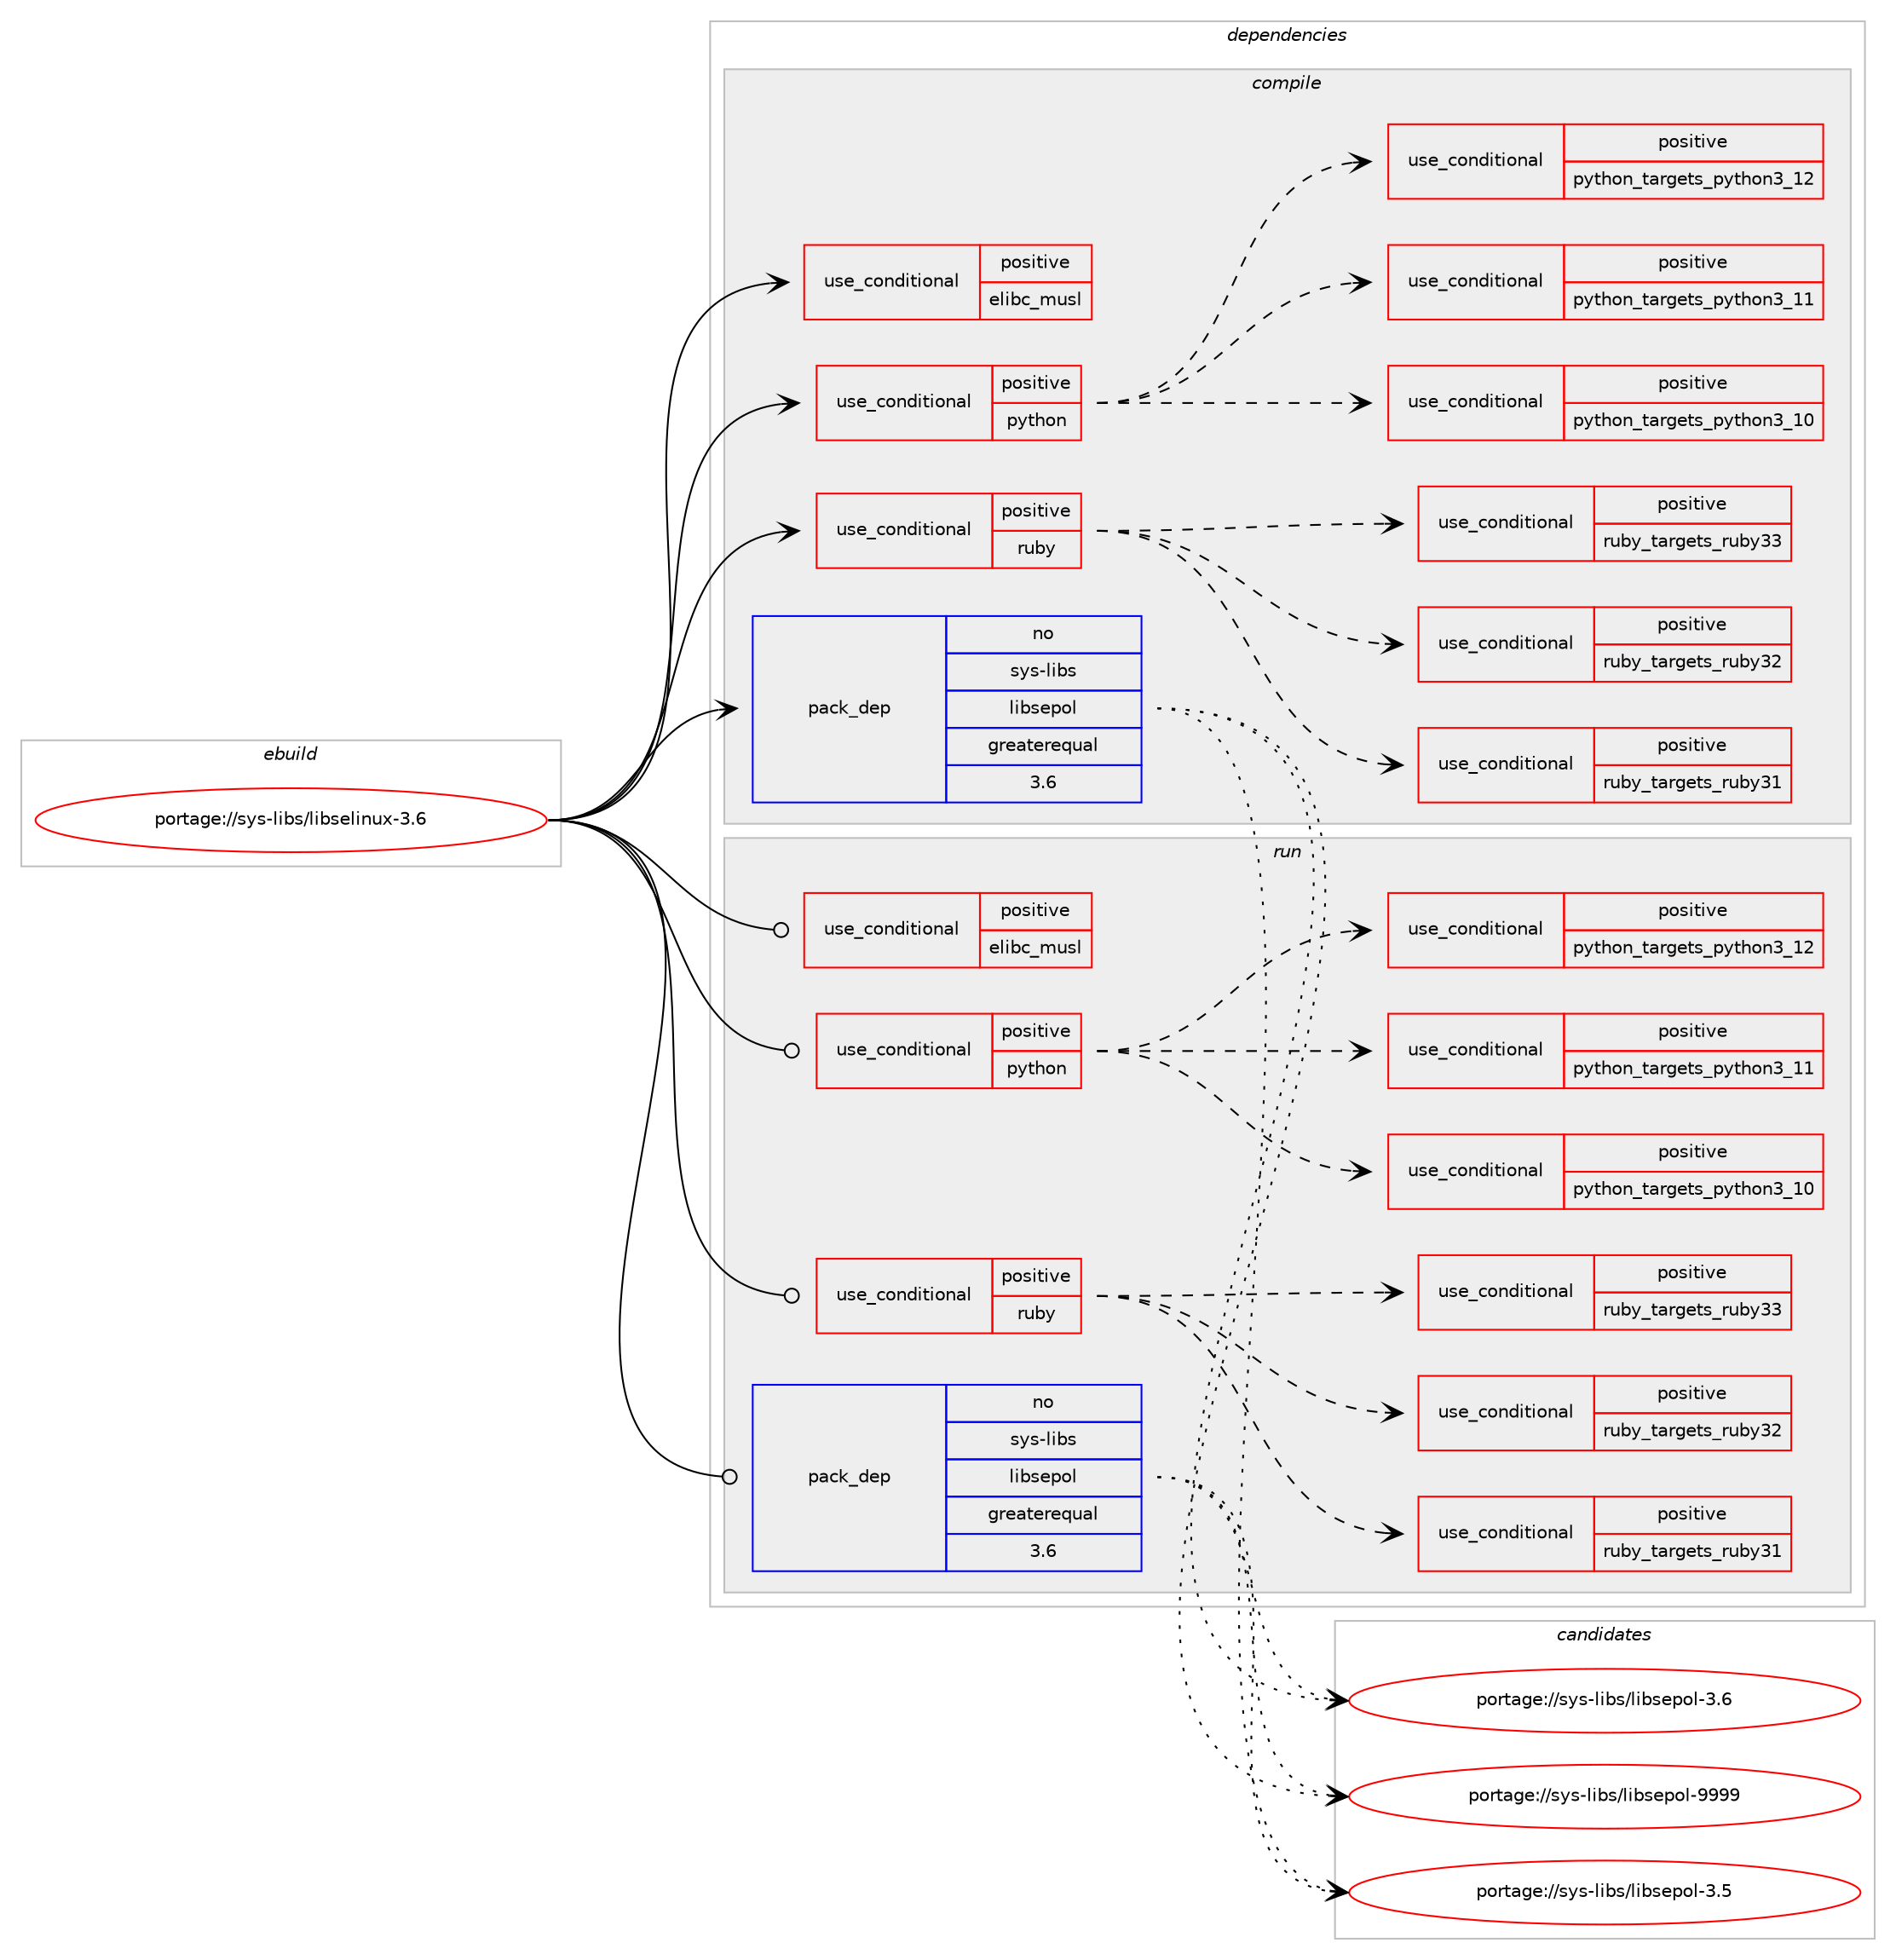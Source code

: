 digraph prolog {

# *************
# Graph options
# *************

newrank=true;
concentrate=true;
compound=true;
graph [rankdir=LR,fontname=Helvetica,fontsize=10,ranksep=1.5];#, ranksep=2.5, nodesep=0.2];
edge  [arrowhead=vee];
node  [fontname=Helvetica,fontsize=10];

# **********
# The ebuild
# **********

subgraph cluster_leftcol {
color=gray;
rank=same;
label=<<i>ebuild</i>>;
id [label="portage://sys-libs/libselinux-3.6", color=red, width=4, href="../sys-libs/libselinux-3.6.svg"];
}

# ****************
# The dependencies
# ****************

subgraph cluster_midcol {
color=gray;
label=<<i>dependencies</i>>;
subgraph cluster_compile {
fillcolor="#eeeeee";
style=filled;
label=<<i>compile</i>>;
subgraph cond16012 {
dependency23981 [label=<<TABLE BORDER="0" CELLBORDER="1" CELLSPACING="0" CELLPADDING="4"><TR><TD ROWSPAN="3" CELLPADDING="10">use_conditional</TD></TR><TR><TD>positive</TD></TR><TR><TD>elibc_musl</TD></TR></TABLE>>, shape=none, color=red];
# *** BEGIN UNKNOWN DEPENDENCY TYPE (TODO) ***
# dependency23981 -> package_dependency(portage://sys-libs/libselinux-3.6,install,no,sys-libs,fts-standalone,none,[,,],[],[])
# *** END UNKNOWN DEPENDENCY TYPE (TODO) ***

}
id:e -> dependency23981:w [weight=20,style="solid",arrowhead="vee"];
subgraph cond16013 {
dependency23982 [label=<<TABLE BORDER="0" CELLBORDER="1" CELLSPACING="0" CELLPADDING="4"><TR><TD ROWSPAN="3" CELLPADDING="10">use_conditional</TD></TR><TR><TD>positive</TD></TR><TR><TD>python</TD></TR></TABLE>>, shape=none, color=red];
subgraph cond16014 {
dependency23983 [label=<<TABLE BORDER="0" CELLBORDER="1" CELLSPACING="0" CELLPADDING="4"><TR><TD ROWSPAN="3" CELLPADDING="10">use_conditional</TD></TR><TR><TD>positive</TD></TR><TR><TD>python_targets_python3_10</TD></TR></TABLE>>, shape=none, color=red];
# *** BEGIN UNKNOWN DEPENDENCY TYPE (TODO) ***
# dependency23983 -> package_dependency(portage://sys-libs/libselinux-3.6,install,no,dev-lang,python,none,[,,],[slot(3.10)],[])
# *** END UNKNOWN DEPENDENCY TYPE (TODO) ***

}
dependency23982:e -> dependency23983:w [weight=20,style="dashed",arrowhead="vee"];
subgraph cond16015 {
dependency23984 [label=<<TABLE BORDER="0" CELLBORDER="1" CELLSPACING="0" CELLPADDING="4"><TR><TD ROWSPAN="3" CELLPADDING="10">use_conditional</TD></TR><TR><TD>positive</TD></TR><TR><TD>python_targets_python3_11</TD></TR></TABLE>>, shape=none, color=red];
# *** BEGIN UNKNOWN DEPENDENCY TYPE (TODO) ***
# dependency23984 -> package_dependency(portage://sys-libs/libselinux-3.6,install,no,dev-lang,python,none,[,,],[slot(3.11)],[])
# *** END UNKNOWN DEPENDENCY TYPE (TODO) ***

}
dependency23982:e -> dependency23984:w [weight=20,style="dashed",arrowhead="vee"];
subgraph cond16016 {
dependency23985 [label=<<TABLE BORDER="0" CELLBORDER="1" CELLSPACING="0" CELLPADDING="4"><TR><TD ROWSPAN="3" CELLPADDING="10">use_conditional</TD></TR><TR><TD>positive</TD></TR><TR><TD>python_targets_python3_12</TD></TR></TABLE>>, shape=none, color=red];
# *** BEGIN UNKNOWN DEPENDENCY TYPE (TODO) ***
# dependency23985 -> package_dependency(portage://sys-libs/libselinux-3.6,install,no,dev-lang,python,none,[,,],[slot(3.12)],[])
# *** END UNKNOWN DEPENDENCY TYPE (TODO) ***

}
dependency23982:e -> dependency23985:w [weight=20,style="dashed",arrowhead="vee"];
}
id:e -> dependency23982:w [weight=20,style="solid",arrowhead="vee"];
subgraph cond16017 {
dependency23986 [label=<<TABLE BORDER="0" CELLBORDER="1" CELLSPACING="0" CELLPADDING="4"><TR><TD ROWSPAN="3" CELLPADDING="10">use_conditional</TD></TR><TR><TD>positive</TD></TR><TR><TD>ruby</TD></TR></TABLE>>, shape=none, color=red];
subgraph cond16018 {
dependency23987 [label=<<TABLE BORDER="0" CELLBORDER="1" CELLSPACING="0" CELLPADDING="4"><TR><TD ROWSPAN="3" CELLPADDING="10">use_conditional</TD></TR><TR><TD>positive</TD></TR><TR><TD>ruby_targets_ruby31</TD></TR></TABLE>>, shape=none, color=red];
# *** BEGIN UNKNOWN DEPENDENCY TYPE (TODO) ***
# dependency23987 -> package_dependency(portage://sys-libs/libselinux-3.6,install,no,dev-lang,ruby,none,[,,],[slot(3.1)],[])
# *** END UNKNOWN DEPENDENCY TYPE (TODO) ***

}
dependency23986:e -> dependency23987:w [weight=20,style="dashed",arrowhead="vee"];
subgraph cond16019 {
dependency23988 [label=<<TABLE BORDER="0" CELLBORDER="1" CELLSPACING="0" CELLPADDING="4"><TR><TD ROWSPAN="3" CELLPADDING="10">use_conditional</TD></TR><TR><TD>positive</TD></TR><TR><TD>ruby_targets_ruby32</TD></TR></TABLE>>, shape=none, color=red];
# *** BEGIN UNKNOWN DEPENDENCY TYPE (TODO) ***
# dependency23988 -> package_dependency(portage://sys-libs/libselinux-3.6,install,no,dev-lang,ruby,none,[,,],[slot(3.2)],[])
# *** END UNKNOWN DEPENDENCY TYPE (TODO) ***

}
dependency23986:e -> dependency23988:w [weight=20,style="dashed",arrowhead="vee"];
subgraph cond16020 {
dependency23989 [label=<<TABLE BORDER="0" CELLBORDER="1" CELLSPACING="0" CELLPADDING="4"><TR><TD ROWSPAN="3" CELLPADDING="10">use_conditional</TD></TR><TR><TD>positive</TD></TR><TR><TD>ruby_targets_ruby33</TD></TR></TABLE>>, shape=none, color=red];
# *** BEGIN UNKNOWN DEPENDENCY TYPE (TODO) ***
# dependency23989 -> package_dependency(portage://sys-libs/libselinux-3.6,install,no,dev-lang,ruby,none,[,,],[slot(3.3)],[])
# *** END UNKNOWN DEPENDENCY TYPE (TODO) ***

}
dependency23986:e -> dependency23989:w [weight=20,style="dashed",arrowhead="vee"];
}
id:e -> dependency23986:w [weight=20,style="solid",arrowhead="vee"];
# *** BEGIN UNKNOWN DEPENDENCY TYPE (TODO) ***
# id -> package_dependency(portage://sys-libs/libselinux-3.6,install,no,dev-libs,libpcre2,none,[,,],any_same_slot,[use(optenable(static-libs),none),use(optenable(abi_x86_32),negative),use(optenable(abi_x86_64),negative),use(optenable(abi_x86_x32),negative),use(optenable(abi_mips_n32),negative),use(optenable(abi_mips_n64),negative),use(optenable(abi_mips_o32),negative),use(optenable(abi_s390_32),negative),use(optenable(abi_s390_64),negative)])
# *** END UNKNOWN DEPENDENCY TYPE (TODO) ***

subgraph pack7754 {
dependency23990 [label=<<TABLE BORDER="0" CELLBORDER="1" CELLSPACING="0" CELLPADDING="4" WIDTH="220"><TR><TD ROWSPAN="6" CELLPADDING="30">pack_dep</TD></TR><TR><TD WIDTH="110">no</TD></TR><TR><TD>sys-libs</TD></TR><TR><TD>libsepol</TD></TR><TR><TD>greaterequal</TD></TR><TR><TD>3.6</TD></TR></TABLE>>, shape=none, color=blue];
}
id:e -> dependency23990:w [weight=20,style="solid",arrowhead="vee"];
}
subgraph cluster_compileandrun {
fillcolor="#eeeeee";
style=filled;
label=<<i>compile and run</i>>;
}
subgraph cluster_run {
fillcolor="#eeeeee";
style=filled;
label=<<i>run</i>>;
subgraph cond16021 {
dependency23991 [label=<<TABLE BORDER="0" CELLBORDER="1" CELLSPACING="0" CELLPADDING="4"><TR><TD ROWSPAN="3" CELLPADDING="10">use_conditional</TD></TR><TR><TD>positive</TD></TR><TR><TD>elibc_musl</TD></TR></TABLE>>, shape=none, color=red];
# *** BEGIN UNKNOWN DEPENDENCY TYPE (TODO) ***
# dependency23991 -> package_dependency(portage://sys-libs/libselinux-3.6,run,no,sys-libs,fts-standalone,none,[,,],[],[])
# *** END UNKNOWN DEPENDENCY TYPE (TODO) ***

}
id:e -> dependency23991:w [weight=20,style="solid",arrowhead="odot"];
subgraph cond16022 {
dependency23992 [label=<<TABLE BORDER="0" CELLBORDER="1" CELLSPACING="0" CELLPADDING="4"><TR><TD ROWSPAN="3" CELLPADDING="10">use_conditional</TD></TR><TR><TD>positive</TD></TR><TR><TD>python</TD></TR></TABLE>>, shape=none, color=red];
subgraph cond16023 {
dependency23993 [label=<<TABLE BORDER="0" CELLBORDER="1" CELLSPACING="0" CELLPADDING="4"><TR><TD ROWSPAN="3" CELLPADDING="10">use_conditional</TD></TR><TR><TD>positive</TD></TR><TR><TD>python_targets_python3_10</TD></TR></TABLE>>, shape=none, color=red];
# *** BEGIN UNKNOWN DEPENDENCY TYPE (TODO) ***
# dependency23993 -> package_dependency(portage://sys-libs/libselinux-3.6,run,no,dev-lang,python,none,[,,],[slot(3.10)],[])
# *** END UNKNOWN DEPENDENCY TYPE (TODO) ***

}
dependency23992:e -> dependency23993:w [weight=20,style="dashed",arrowhead="vee"];
subgraph cond16024 {
dependency23994 [label=<<TABLE BORDER="0" CELLBORDER="1" CELLSPACING="0" CELLPADDING="4"><TR><TD ROWSPAN="3" CELLPADDING="10">use_conditional</TD></TR><TR><TD>positive</TD></TR><TR><TD>python_targets_python3_11</TD></TR></TABLE>>, shape=none, color=red];
# *** BEGIN UNKNOWN DEPENDENCY TYPE (TODO) ***
# dependency23994 -> package_dependency(portage://sys-libs/libselinux-3.6,run,no,dev-lang,python,none,[,,],[slot(3.11)],[])
# *** END UNKNOWN DEPENDENCY TYPE (TODO) ***

}
dependency23992:e -> dependency23994:w [weight=20,style="dashed",arrowhead="vee"];
subgraph cond16025 {
dependency23995 [label=<<TABLE BORDER="0" CELLBORDER="1" CELLSPACING="0" CELLPADDING="4"><TR><TD ROWSPAN="3" CELLPADDING="10">use_conditional</TD></TR><TR><TD>positive</TD></TR><TR><TD>python_targets_python3_12</TD></TR></TABLE>>, shape=none, color=red];
# *** BEGIN UNKNOWN DEPENDENCY TYPE (TODO) ***
# dependency23995 -> package_dependency(portage://sys-libs/libselinux-3.6,run,no,dev-lang,python,none,[,,],[slot(3.12)],[])
# *** END UNKNOWN DEPENDENCY TYPE (TODO) ***

}
dependency23992:e -> dependency23995:w [weight=20,style="dashed",arrowhead="vee"];
}
id:e -> dependency23992:w [weight=20,style="solid",arrowhead="odot"];
subgraph cond16026 {
dependency23996 [label=<<TABLE BORDER="0" CELLBORDER="1" CELLSPACING="0" CELLPADDING="4"><TR><TD ROWSPAN="3" CELLPADDING="10">use_conditional</TD></TR><TR><TD>positive</TD></TR><TR><TD>ruby</TD></TR></TABLE>>, shape=none, color=red];
subgraph cond16027 {
dependency23997 [label=<<TABLE BORDER="0" CELLBORDER="1" CELLSPACING="0" CELLPADDING="4"><TR><TD ROWSPAN="3" CELLPADDING="10">use_conditional</TD></TR><TR><TD>positive</TD></TR><TR><TD>ruby_targets_ruby31</TD></TR></TABLE>>, shape=none, color=red];
# *** BEGIN UNKNOWN DEPENDENCY TYPE (TODO) ***
# dependency23997 -> package_dependency(portage://sys-libs/libselinux-3.6,run,no,dev-lang,ruby,none,[,,],[slot(3.1)],[])
# *** END UNKNOWN DEPENDENCY TYPE (TODO) ***

}
dependency23996:e -> dependency23997:w [weight=20,style="dashed",arrowhead="vee"];
subgraph cond16028 {
dependency23998 [label=<<TABLE BORDER="0" CELLBORDER="1" CELLSPACING="0" CELLPADDING="4"><TR><TD ROWSPAN="3" CELLPADDING="10">use_conditional</TD></TR><TR><TD>positive</TD></TR><TR><TD>ruby_targets_ruby32</TD></TR></TABLE>>, shape=none, color=red];
# *** BEGIN UNKNOWN DEPENDENCY TYPE (TODO) ***
# dependency23998 -> package_dependency(portage://sys-libs/libselinux-3.6,run,no,dev-lang,ruby,none,[,,],[slot(3.2)],[])
# *** END UNKNOWN DEPENDENCY TYPE (TODO) ***

}
dependency23996:e -> dependency23998:w [weight=20,style="dashed",arrowhead="vee"];
subgraph cond16029 {
dependency23999 [label=<<TABLE BORDER="0" CELLBORDER="1" CELLSPACING="0" CELLPADDING="4"><TR><TD ROWSPAN="3" CELLPADDING="10">use_conditional</TD></TR><TR><TD>positive</TD></TR><TR><TD>ruby_targets_ruby33</TD></TR></TABLE>>, shape=none, color=red];
# *** BEGIN UNKNOWN DEPENDENCY TYPE (TODO) ***
# dependency23999 -> package_dependency(portage://sys-libs/libselinux-3.6,run,no,dev-lang,ruby,none,[,,],[slot(3.3)],[])
# *** END UNKNOWN DEPENDENCY TYPE (TODO) ***

}
dependency23996:e -> dependency23999:w [weight=20,style="dashed",arrowhead="vee"];
}
id:e -> dependency23996:w [weight=20,style="solid",arrowhead="odot"];
# *** BEGIN UNKNOWN DEPENDENCY TYPE (TODO) ***
# id -> package_dependency(portage://sys-libs/libselinux-3.6,run,no,dev-libs,libpcre2,none,[,,],any_same_slot,[use(optenable(static-libs),none),use(optenable(abi_x86_32),negative),use(optenable(abi_x86_64),negative),use(optenable(abi_x86_x32),negative),use(optenable(abi_mips_n32),negative),use(optenable(abi_mips_n64),negative),use(optenable(abi_mips_o32),negative),use(optenable(abi_s390_32),negative),use(optenable(abi_s390_64),negative)])
# *** END UNKNOWN DEPENDENCY TYPE (TODO) ***

subgraph pack7755 {
dependency24000 [label=<<TABLE BORDER="0" CELLBORDER="1" CELLSPACING="0" CELLPADDING="4" WIDTH="220"><TR><TD ROWSPAN="6" CELLPADDING="30">pack_dep</TD></TR><TR><TD WIDTH="110">no</TD></TR><TR><TD>sys-libs</TD></TR><TR><TD>libsepol</TD></TR><TR><TD>greaterequal</TD></TR><TR><TD>3.6</TD></TR></TABLE>>, shape=none, color=blue];
}
id:e -> dependency24000:w [weight=20,style="solid",arrowhead="odot"];
}
}

# **************
# The candidates
# **************

subgraph cluster_choices {
rank=same;
color=gray;
label=<<i>candidates</i>>;

subgraph choice7754 {
color=black;
nodesep=1;
choice1151211154510810598115471081059811510111211110845514653 [label="portage://sys-libs/libsepol-3.5", color=red, width=4,href="../sys-libs/libsepol-3.5.svg"];
choice1151211154510810598115471081059811510111211110845514654 [label="portage://sys-libs/libsepol-3.6", color=red, width=4,href="../sys-libs/libsepol-3.6.svg"];
choice115121115451081059811547108105981151011121111084557575757 [label="portage://sys-libs/libsepol-9999", color=red, width=4,href="../sys-libs/libsepol-9999.svg"];
dependency23990:e -> choice1151211154510810598115471081059811510111211110845514653:w [style=dotted,weight="100"];
dependency23990:e -> choice1151211154510810598115471081059811510111211110845514654:w [style=dotted,weight="100"];
dependency23990:e -> choice115121115451081059811547108105981151011121111084557575757:w [style=dotted,weight="100"];
}
subgraph choice7755 {
color=black;
nodesep=1;
choice1151211154510810598115471081059811510111211110845514653 [label="portage://sys-libs/libsepol-3.5", color=red, width=4,href="../sys-libs/libsepol-3.5.svg"];
choice1151211154510810598115471081059811510111211110845514654 [label="portage://sys-libs/libsepol-3.6", color=red, width=4,href="../sys-libs/libsepol-3.6.svg"];
choice115121115451081059811547108105981151011121111084557575757 [label="portage://sys-libs/libsepol-9999", color=red, width=4,href="../sys-libs/libsepol-9999.svg"];
dependency24000:e -> choice1151211154510810598115471081059811510111211110845514653:w [style=dotted,weight="100"];
dependency24000:e -> choice1151211154510810598115471081059811510111211110845514654:w [style=dotted,weight="100"];
dependency24000:e -> choice115121115451081059811547108105981151011121111084557575757:w [style=dotted,weight="100"];
}
}

}
